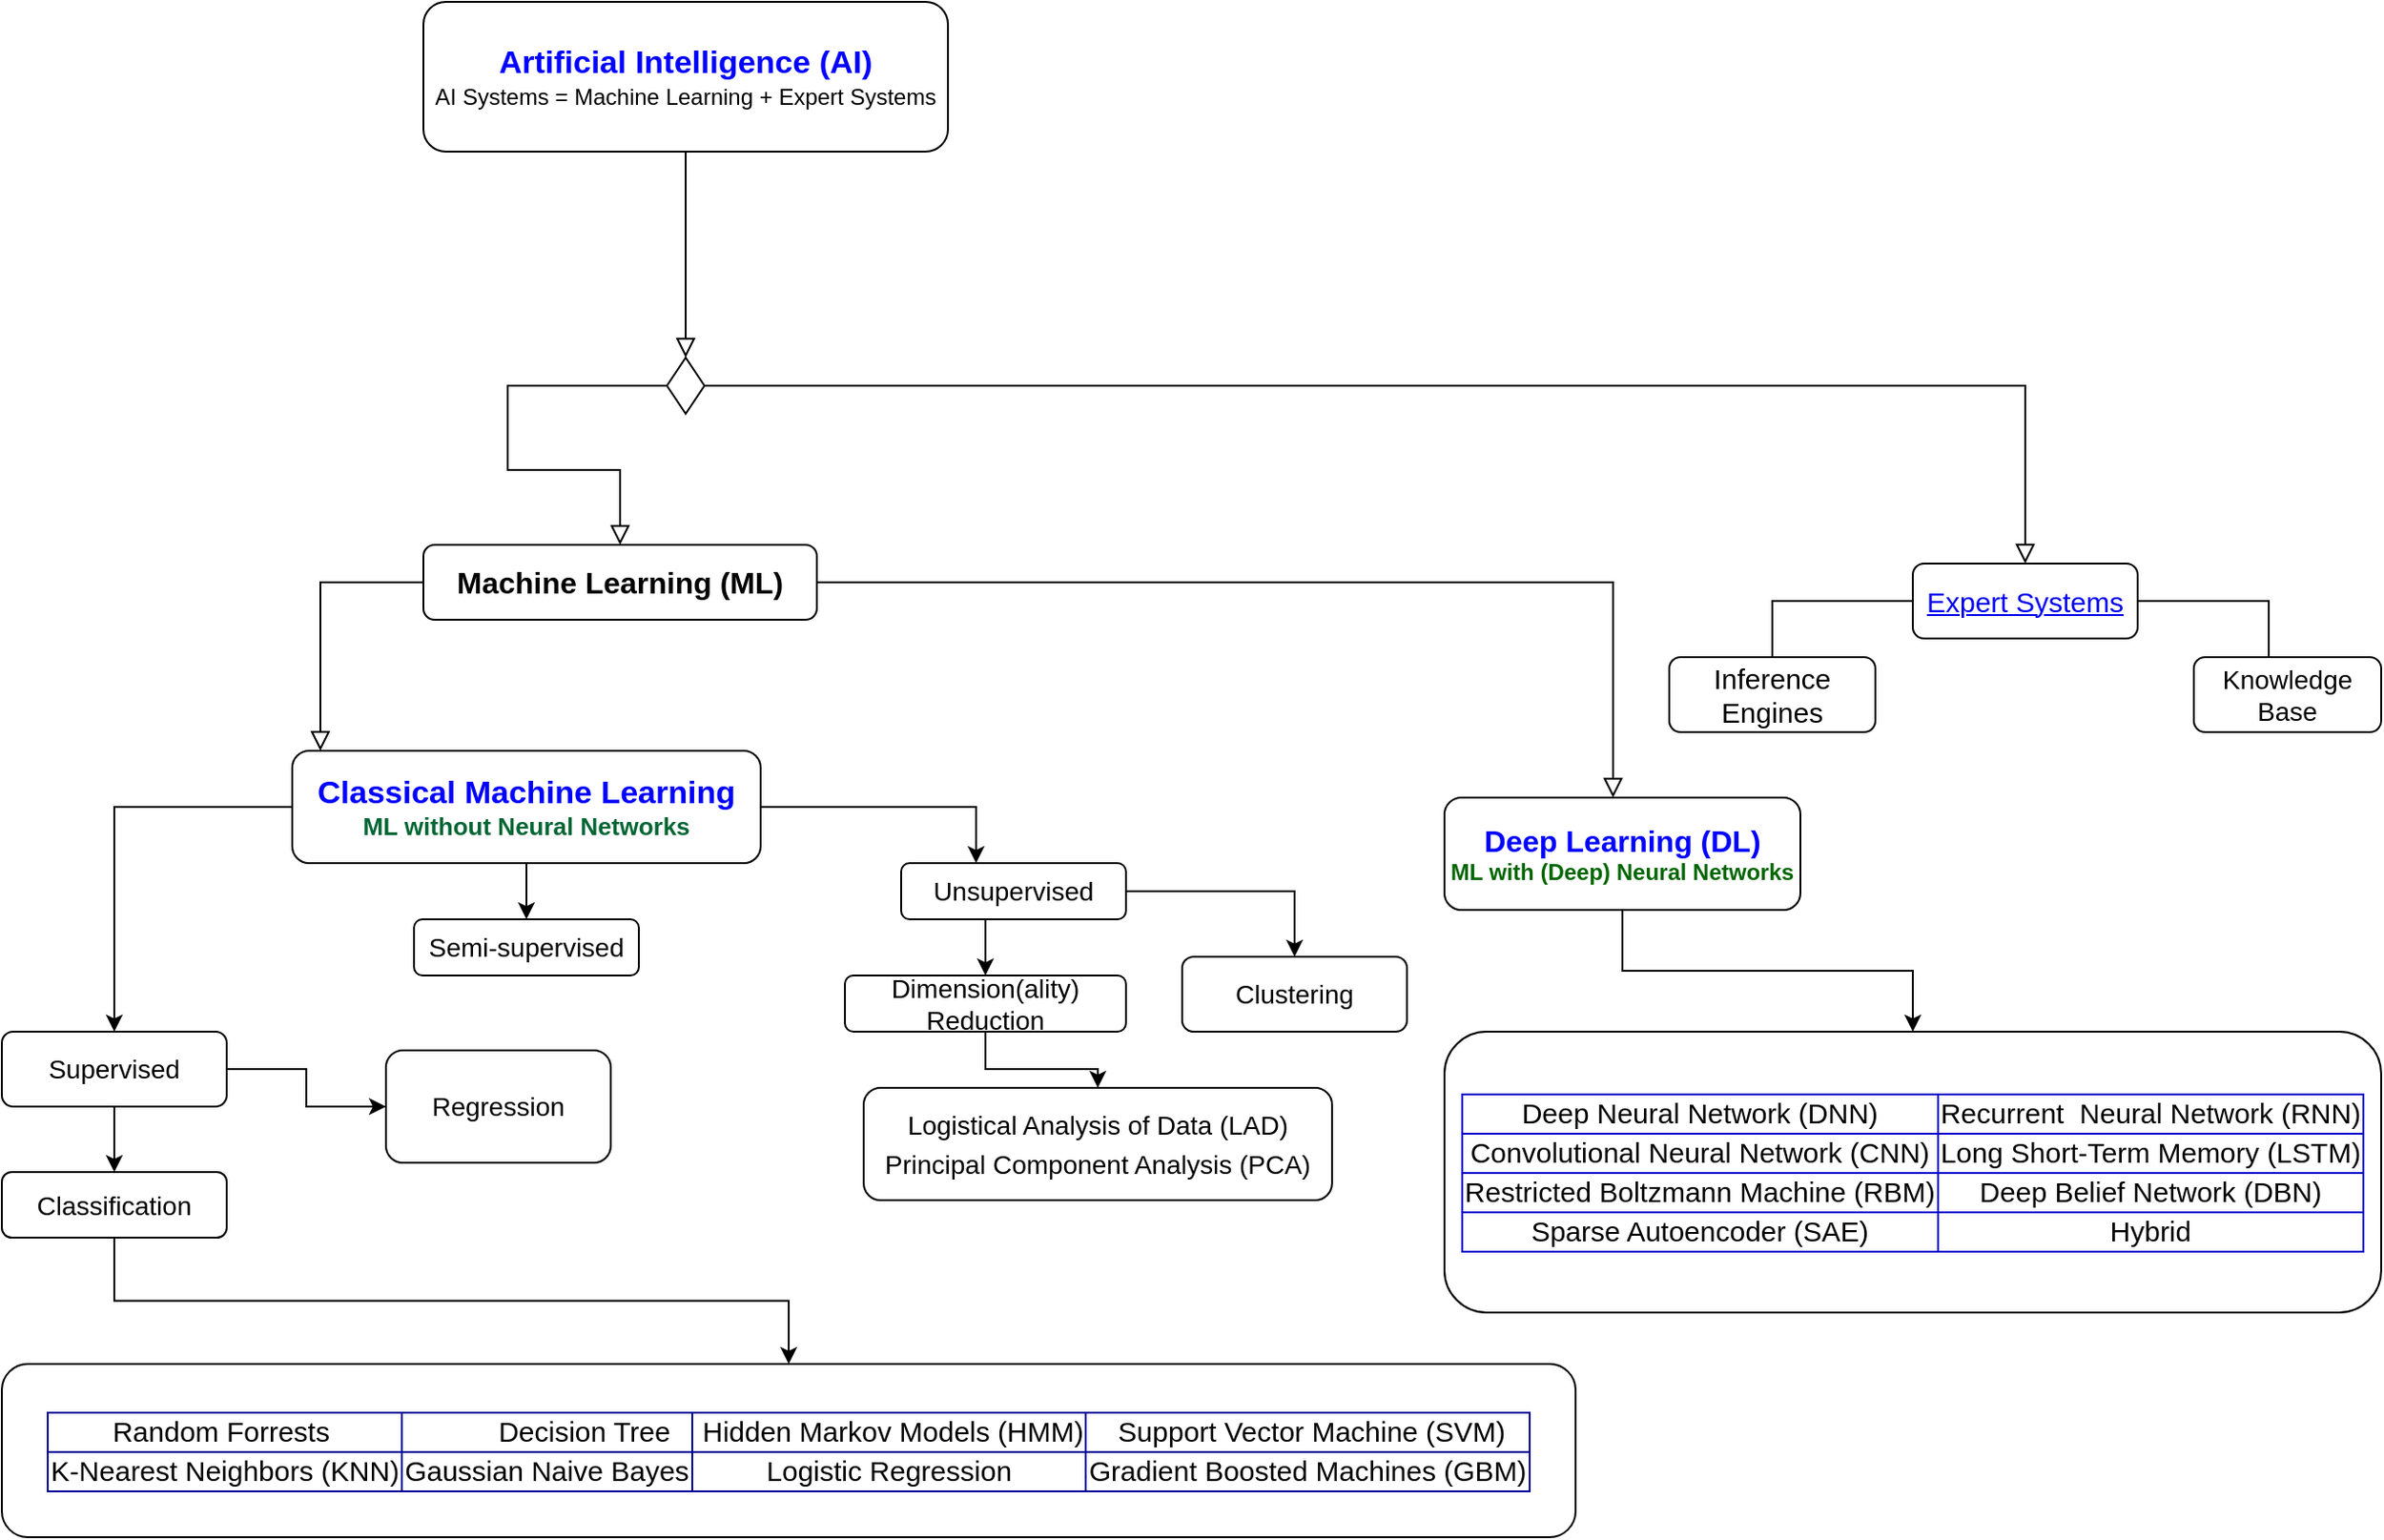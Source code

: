 <mxfile version="21.0.10" type="github">
  <diagram id="C5RBs43oDa-KdzZeNtuy" name="Page-1">
    <mxGraphModel dx="1338" dy="674" grid="1" gridSize="10" guides="1" tooltips="1" connect="1" arrows="1" fold="1" page="1" pageScale="1" pageWidth="827" pageHeight="1169" math="0" shadow="0">
      <root>
        <mxCell id="WIyWlLk6GJQsqaUBKTNV-0" />
        <mxCell id="WIyWlLk6GJQsqaUBKTNV-1" parent="WIyWlLk6GJQsqaUBKTNV-0" />
        <mxCell id="WIyWlLk6GJQsqaUBKTNV-2" value="" style="rounded=0;html=1;jettySize=auto;orthogonalLoop=1;fontSize=11;endArrow=block;endFill=0;endSize=8;strokeWidth=1;shadow=0;labelBackgroundColor=none;edgeStyle=orthogonalEdgeStyle;" parent="WIyWlLk6GJQsqaUBKTNV-1" source="WIyWlLk6GJQsqaUBKTNV-3" target="WIyWlLk6GJQsqaUBKTNV-6" edge="1">
          <mxGeometry relative="1" as="geometry">
            <Array as="points">
              <mxPoint x="1090" y="205" />
            </Array>
          </mxGeometry>
        </mxCell>
        <mxCell id="WIyWlLk6GJQsqaUBKTNV-3" value="&lt;b&gt;&lt;font color=&quot;#0000ff&quot; style=&quot;font-size: 17px;&quot;&gt;Artificial Intelligence (AI)&lt;/font&gt;&lt;/b&gt;&lt;br&gt;AI Systems = Machine Learning + Expert Systems" style="rounded=1;whiteSpace=wrap;html=1;fontSize=12;glass=0;strokeWidth=1;shadow=0;" parent="WIyWlLk6GJQsqaUBKTNV-1" vertex="1">
          <mxGeometry x="945" width="280" height="80" as="geometry" />
        </mxCell>
        <mxCell id="WIyWlLk6GJQsqaUBKTNV-4" value="" style="rounded=0;html=1;jettySize=auto;orthogonalLoop=1;fontSize=11;endArrow=block;endFill=0;endSize=8;strokeWidth=1;shadow=0;labelBackgroundColor=none;edgeStyle=orthogonalEdgeStyle;entryX=0.5;entryY=0;entryDx=0;entryDy=0;" parent="WIyWlLk6GJQsqaUBKTNV-1" source="WIyWlLk6GJQsqaUBKTNV-6" target="onWVqciRnPXN7YNmYVlH-7" edge="1">
          <mxGeometry y="20" relative="1" as="geometry">
            <mxPoint as="offset" />
            <mxPoint x="190" y="230" as="targetPoint" />
            <Array as="points">
              <mxPoint x="990" y="205" />
              <mxPoint x="990" y="250" />
              <mxPoint x="1050" y="250" />
            </Array>
          </mxGeometry>
        </mxCell>
        <mxCell id="WIyWlLk6GJQsqaUBKTNV-5" value="" style="edgeStyle=orthogonalEdgeStyle;rounded=0;html=1;jettySize=auto;orthogonalLoop=1;fontSize=11;endArrow=block;endFill=0;endSize=8;strokeWidth=1;shadow=0;labelBackgroundColor=none;" parent="WIyWlLk6GJQsqaUBKTNV-1" source="WIyWlLk6GJQsqaUBKTNV-6" target="WIyWlLk6GJQsqaUBKTNV-7" edge="1">
          <mxGeometry x="-0.116" y="21" relative="1" as="geometry">
            <mxPoint x="-7" y="-15" as="offset" />
            <Array as="points">
              <mxPoint x="1800" y="205" />
            </Array>
          </mxGeometry>
        </mxCell>
        <mxCell id="WIyWlLk6GJQsqaUBKTNV-6" value="" style="rhombus;whiteSpace=wrap;html=1;shadow=0;fontFamily=Helvetica;fontSize=12;align=center;strokeWidth=1;spacing=6;spacingTop=-4;" parent="WIyWlLk6GJQsqaUBKTNV-1" vertex="1">
          <mxGeometry x="1075" y="190" width="20" height="30" as="geometry" />
        </mxCell>
        <mxCell id="onWVqciRnPXN7YNmYVlH-1" value="" style="edgeStyle=orthogonalEdgeStyle;rounded=0;orthogonalLoop=1;jettySize=auto;html=1;endArrow=none;endFill=0;" edge="1" parent="WIyWlLk6GJQsqaUBKTNV-1" source="WIyWlLk6GJQsqaUBKTNV-7" target="onWVqciRnPXN7YNmYVlH-0">
          <mxGeometry relative="1" as="geometry" />
        </mxCell>
        <mxCell id="WIyWlLk6GJQsqaUBKTNV-7" value="&lt;a href=&quot;https://en.wikipedia.org/wiki/Expert_system&quot;&gt;&lt;font style=&quot;font-size: 15px;&quot;&gt;Expert Systems&lt;/font&gt;&lt;/a&gt;" style="rounded=1;whiteSpace=wrap;html=1;fontSize=12;glass=0;strokeWidth=1;shadow=0;" parent="WIyWlLk6GJQsqaUBKTNV-1" vertex="1">
          <mxGeometry x="1740" y="300" width="120" height="40" as="geometry" />
        </mxCell>
        <mxCell id="WIyWlLk6GJQsqaUBKTNV-8" value="" style="rounded=0;html=1;jettySize=auto;orthogonalLoop=1;fontSize=11;endArrow=block;endFill=0;endSize=8;strokeWidth=1;shadow=0;labelBackgroundColor=none;edgeStyle=orthogonalEdgeStyle;exitX=0;exitY=0.5;exitDx=0;exitDy=0;" parent="WIyWlLk6GJQsqaUBKTNV-1" source="onWVqciRnPXN7YNmYVlH-7" target="WIyWlLk6GJQsqaUBKTNV-11" edge="1">
          <mxGeometry x="0.333" y="20" relative="1" as="geometry">
            <mxPoint as="offset" />
            <mxPoint x="190" y="310" as="sourcePoint" />
            <Array as="points">
              <mxPoint x="890" y="310" />
            </Array>
          </mxGeometry>
        </mxCell>
        <mxCell id="WIyWlLk6GJQsqaUBKTNV-9" value="" style="edgeStyle=orthogonalEdgeStyle;rounded=0;html=1;jettySize=auto;orthogonalLoop=1;fontSize=11;endArrow=block;endFill=0;endSize=8;strokeWidth=1;shadow=0;labelBackgroundColor=none;exitX=1;exitY=0.5;exitDx=0;exitDy=0;" parent="WIyWlLk6GJQsqaUBKTNV-1" source="onWVqciRnPXN7YNmYVlH-7" target="WIyWlLk6GJQsqaUBKTNV-12" edge="1">
          <mxGeometry x="-0.91" relative="1" as="geometry">
            <mxPoint as="offset" />
            <mxPoint x="190" y="330" as="sourcePoint" />
            <Array as="points">
              <mxPoint x="1580" y="310" />
            </Array>
          </mxGeometry>
        </mxCell>
        <mxCell id="onWVqciRnPXN7YNmYVlH-27" value="" style="edgeStyle=orthogonalEdgeStyle;rounded=0;orthogonalLoop=1;jettySize=auto;html=1;" edge="1" parent="WIyWlLk6GJQsqaUBKTNV-1" source="WIyWlLk6GJQsqaUBKTNV-11" target="onWVqciRnPXN7YNmYVlH-26">
          <mxGeometry relative="1" as="geometry" />
        </mxCell>
        <mxCell id="onWVqciRnPXN7YNmYVlH-29" value="" style="edgeStyle=orthogonalEdgeStyle;rounded=0;orthogonalLoop=1;jettySize=auto;html=1;" edge="1" parent="WIyWlLk6GJQsqaUBKTNV-1" source="WIyWlLk6GJQsqaUBKTNV-11" target="onWVqciRnPXN7YNmYVlH-28">
          <mxGeometry relative="1" as="geometry" />
        </mxCell>
        <mxCell id="onWVqciRnPXN7YNmYVlH-31" value="" style="edgeStyle=orthogonalEdgeStyle;rounded=0;orthogonalLoop=1;jettySize=auto;html=1;" edge="1" parent="WIyWlLk6GJQsqaUBKTNV-1" source="WIyWlLk6GJQsqaUBKTNV-11" target="onWVqciRnPXN7YNmYVlH-30">
          <mxGeometry relative="1" as="geometry">
            <Array as="points">
              <mxPoint x="1240" y="430" />
            </Array>
          </mxGeometry>
        </mxCell>
        <mxCell id="WIyWlLk6GJQsqaUBKTNV-11" value="&lt;b&gt;&lt;font style=&quot;&quot;&gt;&lt;font color=&quot;#0000ff&quot; style=&quot;font-size: 17px;&quot;&gt;Classical Machine Learning&lt;/font&gt;&lt;br&gt;&lt;font color=&quot;#006633&quot; style=&quot;font-size: 13px;&quot;&gt;ML without Neural Networks&lt;/font&gt;&lt;br&gt;&lt;/font&gt;&lt;/b&gt;" style="rounded=1;whiteSpace=wrap;html=1;fontSize=12;glass=0;strokeWidth=1;shadow=0;" parent="WIyWlLk6GJQsqaUBKTNV-1" vertex="1">
          <mxGeometry x="875" y="400" width="250" height="60" as="geometry" />
        </mxCell>
        <mxCell id="onWVqciRnPXN7YNmYVlH-12" value="" style="edgeStyle=orthogonalEdgeStyle;rounded=0;orthogonalLoop=1;jettySize=auto;html=1;" edge="1" parent="WIyWlLk6GJQsqaUBKTNV-1" source="WIyWlLk6GJQsqaUBKTNV-12" target="onWVqciRnPXN7YNmYVlH-11">
          <mxGeometry relative="1" as="geometry" />
        </mxCell>
        <mxCell id="WIyWlLk6GJQsqaUBKTNV-12" value="&lt;b&gt;&lt;font style=&quot;color: rgb(0, 0, 255); font-size: 16px;&quot;&gt;Deep Learning (DL)&lt;/font&gt;&lt;br&gt;&lt;font color=&quot;#006600&quot; style=&quot;font-size: 12px;&quot;&gt;ML with (Deep) Neural Networks&lt;/font&gt;&lt;br&gt;&lt;/b&gt;" style="rounded=1;whiteSpace=wrap;html=1;fontSize=12;glass=0;strokeWidth=1;shadow=0;" parent="WIyWlLk6GJQsqaUBKTNV-1" vertex="1">
          <mxGeometry x="1490" y="425" width="190" height="60" as="geometry" />
        </mxCell>
        <mxCell id="onWVqciRnPXN7YNmYVlH-0" value="&lt;font style=&quot;font-size: 15px;&quot;&gt;Inference Engines&lt;/font&gt;" style="whiteSpace=wrap;html=1;rounded=1;glass=0;strokeWidth=1;shadow=0;" vertex="1" parent="WIyWlLk6GJQsqaUBKTNV-1">
          <mxGeometry x="1610" y="350" width="110" height="40" as="geometry" />
        </mxCell>
        <mxCell id="onWVqciRnPXN7YNmYVlH-3" value="" style="edgeStyle=orthogonalEdgeStyle;rounded=0;orthogonalLoop=1;jettySize=auto;html=1;endSize=0;endArrow=none;endFill=0;" edge="1" parent="WIyWlLk6GJQsqaUBKTNV-1" source="onWVqciRnPXN7YNmYVlH-2" target="WIyWlLk6GJQsqaUBKTNV-7">
          <mxGeometry relative="1" as="geometry">
            <Array as="points">
              <mxPoint x="1930" y="320" />
            </Array>
          </mxGeometry>
        </mxCell>
        <mxCell id="onWVqciRnPXN7YNmYVlH-2" value="&lt;font style=&quot;font-size: 14px;&quot;&gt;Knowledge Base&lt;/font&gt;" style="whiteSpace=wrap;html=1;rounded=1;glass=0;strokeWidth=1;shadow=0;" vertex="1" parent="WIyWlLk6GJQsqaUBKTNV-1">
          <mxGeometry x="1890" y="350" width="100" height="40" as="geometry" />
        </mxCell>
        <mxCell id="onWVqciRnPXN7YNmYVlH-7" value="&lt;b&gt;&lt;font style=&quot;font-size: 16px;&quot;&gt;Machine Learning (ML)&lt;/font&gt;&lt;/b&gt;" style="whiteSpace=wrap;html=1;rounded=1;" vertex="1" parent="WIyWlLk6GJQsqaUBKTNV-1">
          <mxGeometry x="945" y="290" width="210" height="40" as="geometry" />
        </mxCell>
        <mxCell id="onWVqciRnPXN7YNmYVlH-11" value="&lt;table style=&quot;border: 1px solid rgb(0, 0, 204); border-collapse: collapse; font-size: 15px;&quot; border=&quot;1&quot;&gt;&lt;tbody&gt;&lt;tr&gt;&lt;td style=&quot;border-collapse: collapse;&quot; border=&quot;1&quot;&gt;&lt;font style=&quot;font-size: 15px;&quot;&gt;Deep Neural Network (DNN)&lt;/font&gt;&lt;/td&gt;&lt;td&gt;&lt;font style=&quot;font-size: 15px;&quot;&gt;Recurrent&amp;nbsp; Neural Network (RNN)&lt;/font&gt;&lt;/td&gt;&lt;/tr&gt;&lt;tr&gt;&lt;td style=&quot;border-collapse: collapse;&quot; border=&quot;1&quot;&gt;&lt;font style=&quot;font-size: 15px;&quot;&gt;Convolutional Neural Network (CNN)&lt;/font&gt;&lt;/td&gt;&lt;td&gt;&lt;font style=&quot;font-size: 15px;&quot;&gt;Long Short-Term Memory (LSTM)&lt;/font&gt;&lt;/td&gt;&lt;/tr&gt;&lt;tr&gt;&lt;td style=&quot;border-collapse: collapse;&quot; border=&quot;1&quot;&gt;&lt;font style=&quot;font-size: 15px;&quot;&gt;Restricted Boltzmann Machine (RBM)&lt;/font&gt;&lt;/td&gt;&lt;td&gt;&lt;font style=&quot;font-size: 15px;&quot;&gt;Deep Belief Network (DBN)&lt;/font&gt;&lt;/td&gt;&lt;/tr&gt;&lt;tr&gt;&lt;td style=&quot;border-collapse: collapse;&quot; border=&quot;1&quot;&gt;&lt;font style=&quot;font-size: 15px;&quot;&gt;Sparse Autoencoder (SAE)&lt;/font&gt;&lt;/td&gt;&lt;td&gt;&lt;font style=&quot;font-size: 15px;&quot;&gt;Hybrid&lt;/font&gt;&lt;/td&gt;&lt;/tr&gt;&lt;/tbody&gt;&lt;/table&gt;" style="whiteSpace=wrap;html=1;rounded=1;glass=0;strokeWidth=1;shadow=0;" vertex="1" parent="WIyWlLk6GJQsqaUBKTNV-1">
          <mxGeometry x="1490" y="550" width="500" height="150" as="geometry" />
        </mxCell>
        <mxCell id="onWVqciRnPXN7YNmYVlH-26" value="&lt;font style=&quot;font-size: 14px;&quot;&gt;Semi-supervised&lt;/font&gt;" style="whiteSpace=wrap;html=1;rounded=1;glass=0;strokeWidth=1;shadow=0;" vertex="1" parent="WIyWlLk6GJQsqaUBKTNV-1">
          <mxGeometry x="940" y="490" width="120" height="30" as="geometry" />
        </mxCell>
        <mxCell id="onWVqciRnPXN7YNmYVlH-48" value="" style="edgeStyle=orthogonalEdgeStyle;rounded=0;orthogonalLoop=1;jettySize=auto;html=1;" edge="1" parent="WIyWlLk6GJQsqaUBKTNV-1" source="onWVqciRnPXN7YNmYVlH-28" target="onWVqciRnPXN7YNmYVlH-47">
          <mxGeometry relative="1" as="geometry" />
        </mxCell>
        <mxCell id="onWVqciRnPXN7YNmYVlH-52" value="" style="edgeStyle=orthogonalEdgeStyle;rounded=0;orthogonalLoop=1;jettySize=auto;html=1;" edge="1" parent="WIyWlLk6GJQsqaUBKTNV-1" source="onWVqciRnPXN7YNmYVlH-28" target="onWVqciRnPXN7YNmYVlH-51">
          <mxGeometry relative="1" as="geometry" />
        </mxCell>
        <mxCell id="onWVqciRnPXN7YNmYVlH-28" value="&lt;font style=&quot;font-size: 14px;&quot;&gt;Supervised&lt;/font&gt;" style="whiteSpace=wrap;html=1;rounded=1;glass=0;strokeWidth=1;shadow=0;" vertex="1" parent="WIyWlLk6GJQsqaUBKTNV-1">
          <mxGeometry x="720" y="550" width="120" height="40" as="geometry" />
        </mxCell>
        <mxCell id="onWVqciRnPXN7YNmYVlH-39" value="" style="edgeStyle=orthogonalEdgeStyle;rounded=0;orthogonalLoop=1;jettySize=auto;html=1;" edge="1" parent="WIyWlLk6GJQsqaUBKTNV-1" source="onWVqciRnPXN7YNmYVlH-30" target="onWVqciRnPXN7YNmYVlH-38">
          <mxGeometry relative="1" as="geometry">
            <Array as="points">
              <mxPoint x="1245" y="500" />
              <mxPoint x="1245" y="500" />
            </Array>
          </mxGeometry>
        </mxCell>
        <mxCell id="onWVqciRnPXN7YNmYVlH-41" value="" style="edgeStyle=orthogonalEdgeStyle;rounded=0;orthogonalLoop=1;jettySize=auto;html=1;" edge="1" parent="WIyWlLk6GJQsqaUBKTNV-1" source="onWVqciRnPXN7YNmYVlH-30" target="onWVqciRnPXN7YNmYVlH-40">
          <mxGeometry relative="1" as="geometry" />
        </mxCell>
        <mxCell id="onWVqciRnPXN7YNmYVlH-30" value="&lt;font style=&quot;font-size: 14px;&quot;&gt;Unsupervised&lt;/font&gt;" style="whiteSpace=wrap;html=1;rounded=1;glass=0;strokeWidth=1;shadow=0;" vertex="1" parent="WIyWlLk6GJQsqaUBKTNV-1">
          <mxGeometry x="1200" y="460" width="120" height="30" as="geometry" />
        </mxCell>
        <mxCell id="onWVqciRnPXN7YNmYVlH-44" value="" style="edgeStyle=orthogonalEdgeStyle;rounded=0;orthogonalLoop=1;jettySize=auto;html=1;" edge="1" parent="WIyWlLk6GJQsqaUBKTNV-1" source="onWVqciRnPXN7YNmYVlH-38" target="onWVqciRnPXN7YNmYVlH-43">
          <mxGeometry relative="1" as="geometry" />
        </mxCell>
        <mxCell id="onWVqciRnPXN7YNmYVlH-38" value="&lt;font style=&quot;font-size: 14px;&quot;&gt;Dimension(ality) Reduction&lt;/font&gt;" style="whiteSpace=wrap;html=1;rounded=1;glass=0;strokeWidth=1;shadow=0;" vertex="1" parent="WIyWlLk6GJQsqaUBKTNV-1">
          <mxGeometry x="1170" y="520" width="150" height="30" as="geometry" />
        </mxCell>
        <mxCell id="onWVqciRnPXN7YNmYVlH-40" value="&lt;font style=&quot;font-size: 14px;&quot;&gt;Clustering&lt;/font&gt;" style="whiteSpace=wrap;html=1;rounded=1;glass=0;strokeWidth=1;shadow=0;" vertex="1" parent="WIyWlLk6GJQsqaUBKTNV-1">
          <mxGeometry x="1350" y="510" width="120" height="40" as="geometry" />
        </mxCell>
        <mxCell id="onWVqciRnPXN7YNmYVlH-43" value="&lt;table style=&quot;font-size: 14px;&quot;&gt;&lt;tbody&gt;&lt;tr&gt;&lt;td&gt;&lt;font style=&quot;font-size: 14px;&quot;&gt;Logistical Analysis of Data (LAD)&lt;/font&gt;&lt;/td&gt;&lt;/tr&gt;&lt;tr&gt;&lt;td&gt;&lt;font style=&quot;font-size: 14px;&quot;&gt;Principal Component Analysis (PCA)&lt;/font&gt;&lt;/td&gt;&lt;/tr&gt;&lt;/tbody&gt;&lt;/table&gt;" style="whiteSpace=wrap;html=1;rounded=1;glass=0;strokeWidth=1;shadow=0;" vertex="1" parent="WIyWlLk6GJQsqaUBKTNV-1">
          <mxGeometry x="1180" y="580" width="250" height="60" as="geometry" />
        </mxCell>
        <mxCell id="onWVqciRnPXN7YNmYVlH-54" value="" style="edgeStyle=orthogonalEdgeStyle;rounded=0;orthogonalLoop=1;jettySize=auto;html=1;" edge="1" parent="WIyWlLk6GJQsqaUBKTNV-1" source="onWVqciRnPXN7YNmYVlH-47" target="onWVqciRnPXN7YNmYVlH-53">
          <mxGeometry relative="1" as="geometry" />
        </mxCell>
        <mxCell id="onWVqciRnPXN7YNmYVlH-47" value="&lt;font style=&quot;font-size: 14px;&quot;&gt;Classification&lt;/font&gt;" style="whiteSpace=wrap;html=1;rounded=1;glass=0;strokeWidth=1;shadow=0;" vertex="1" parent="WIyWlLk6GJQsqaUBKTNV-1">
          <mxGeometry x="720" y="625" width="120" height="35" as="geometry" />
        </mxCell>
        <mxCell id="onWVqciRnPXN7YNmYVlH-51" value="&lt;font style=&quot;font-size: 14px;&quot;&gt;Regression&lt;/font&gt;" style="whiteSpace=wrap;html=1;rounded=1;glass=0;strokeWidth=1;shadow=0;" vertex="1" parent="WIyWlLk6GJQsqaUBKTNV-1">
          <mxGeometry x="925" y="560" width="120" height="60" as="geometry" />
        </mxCell>
        <mxCell id="onWVqciRnPXN7YNmYVlH-53" value="&lt;table align=&quot;left&quot; style=&quot;border: 1px solid rgb(0, 0, 153); border-collapse: collapse; font-size: 15px;&quot; border=&quot;1&quot;&gt;&lt;tbody&gt;&lt;tr&gt;&lt;td&gt;&lt;font style=&quot;font-size: 15px;&quot;&gt;Random Forrests&lt;span style=&quot;white-space: pre;&quot;&gt;	&lt;/span&gt;&lt;/font&gt;&lt;/td&gt;&lt;td&gt;&lt;blockquote style=&quot;margin: 0 0 0 40px; border: none; padding: 0px;&quot;&gt;&lt;font style=&quot;font-size: 15px;&quot;&gt;Decision Tree&lt;/font&gt;&lt;/blockquote&gt;&lt;/td&gt;&lt;td&gt;&lt;font style=&quot;font-size: 15px;&quot;&gt;&lt;span style=&quot;white-space: pre;&quot;&gt;	&lt;/span&gt;Hidden Markov Models (HMM)&lt;br&gt;&lt;/font&gt;&lt;/td&gt;&lt;td&gt;&lt;font style=&quot;font-size: 15px;&quot;&gt;&lt;span style=&quot;white-space: pre;&quot;&gt;	&lt;/span&gt;Support Vector Machine (SVM)&lt;/font&gt;&lt;/td&gt;&lt;/tr&gt;&lt;tr&gt;&lt;td&gt;&lt;font style=&quot;font-size: 15px;&quot;&gt;K-Nearest Neighbors (KNN)&lt;/font&gt;&lt;/td&gt;&lt;td&gt;&lt;font style=&quot;font-size: 15px;&quot;&gt;Gaussian Naive Bayes&lt;/font&gt;&lt;/td&gt;&lt;td&gt;&lt;font style=&quot;font-size: 15px;&quot;&gt;Logistic Regression&lt;/font&gt;&lt;/td&gt;&lt;td&gt;&lt;font style=&quot;font-size: 15px;&quot;&gt;Gradient Boosted Machines (GBM)&lt;/font&gt;&lt;/td&gt;&lt;/tr&gt;&lt;/tbody&gt;&lt;/table&gt;" style="whiteSpace=wrap;html=1;rounded=1;glass=0;strokeWidth=1;shadow=0;" vertex="1" parent="WIyWlLk6GJQsqaUBKTNV-1">
          <mxGeometry x="720" y="727.5" width="840" height="92.5" as="geometry" />
        </mxCell>
      </root>
    </mxGraphModel>
  </diagram>
</mxfile>
